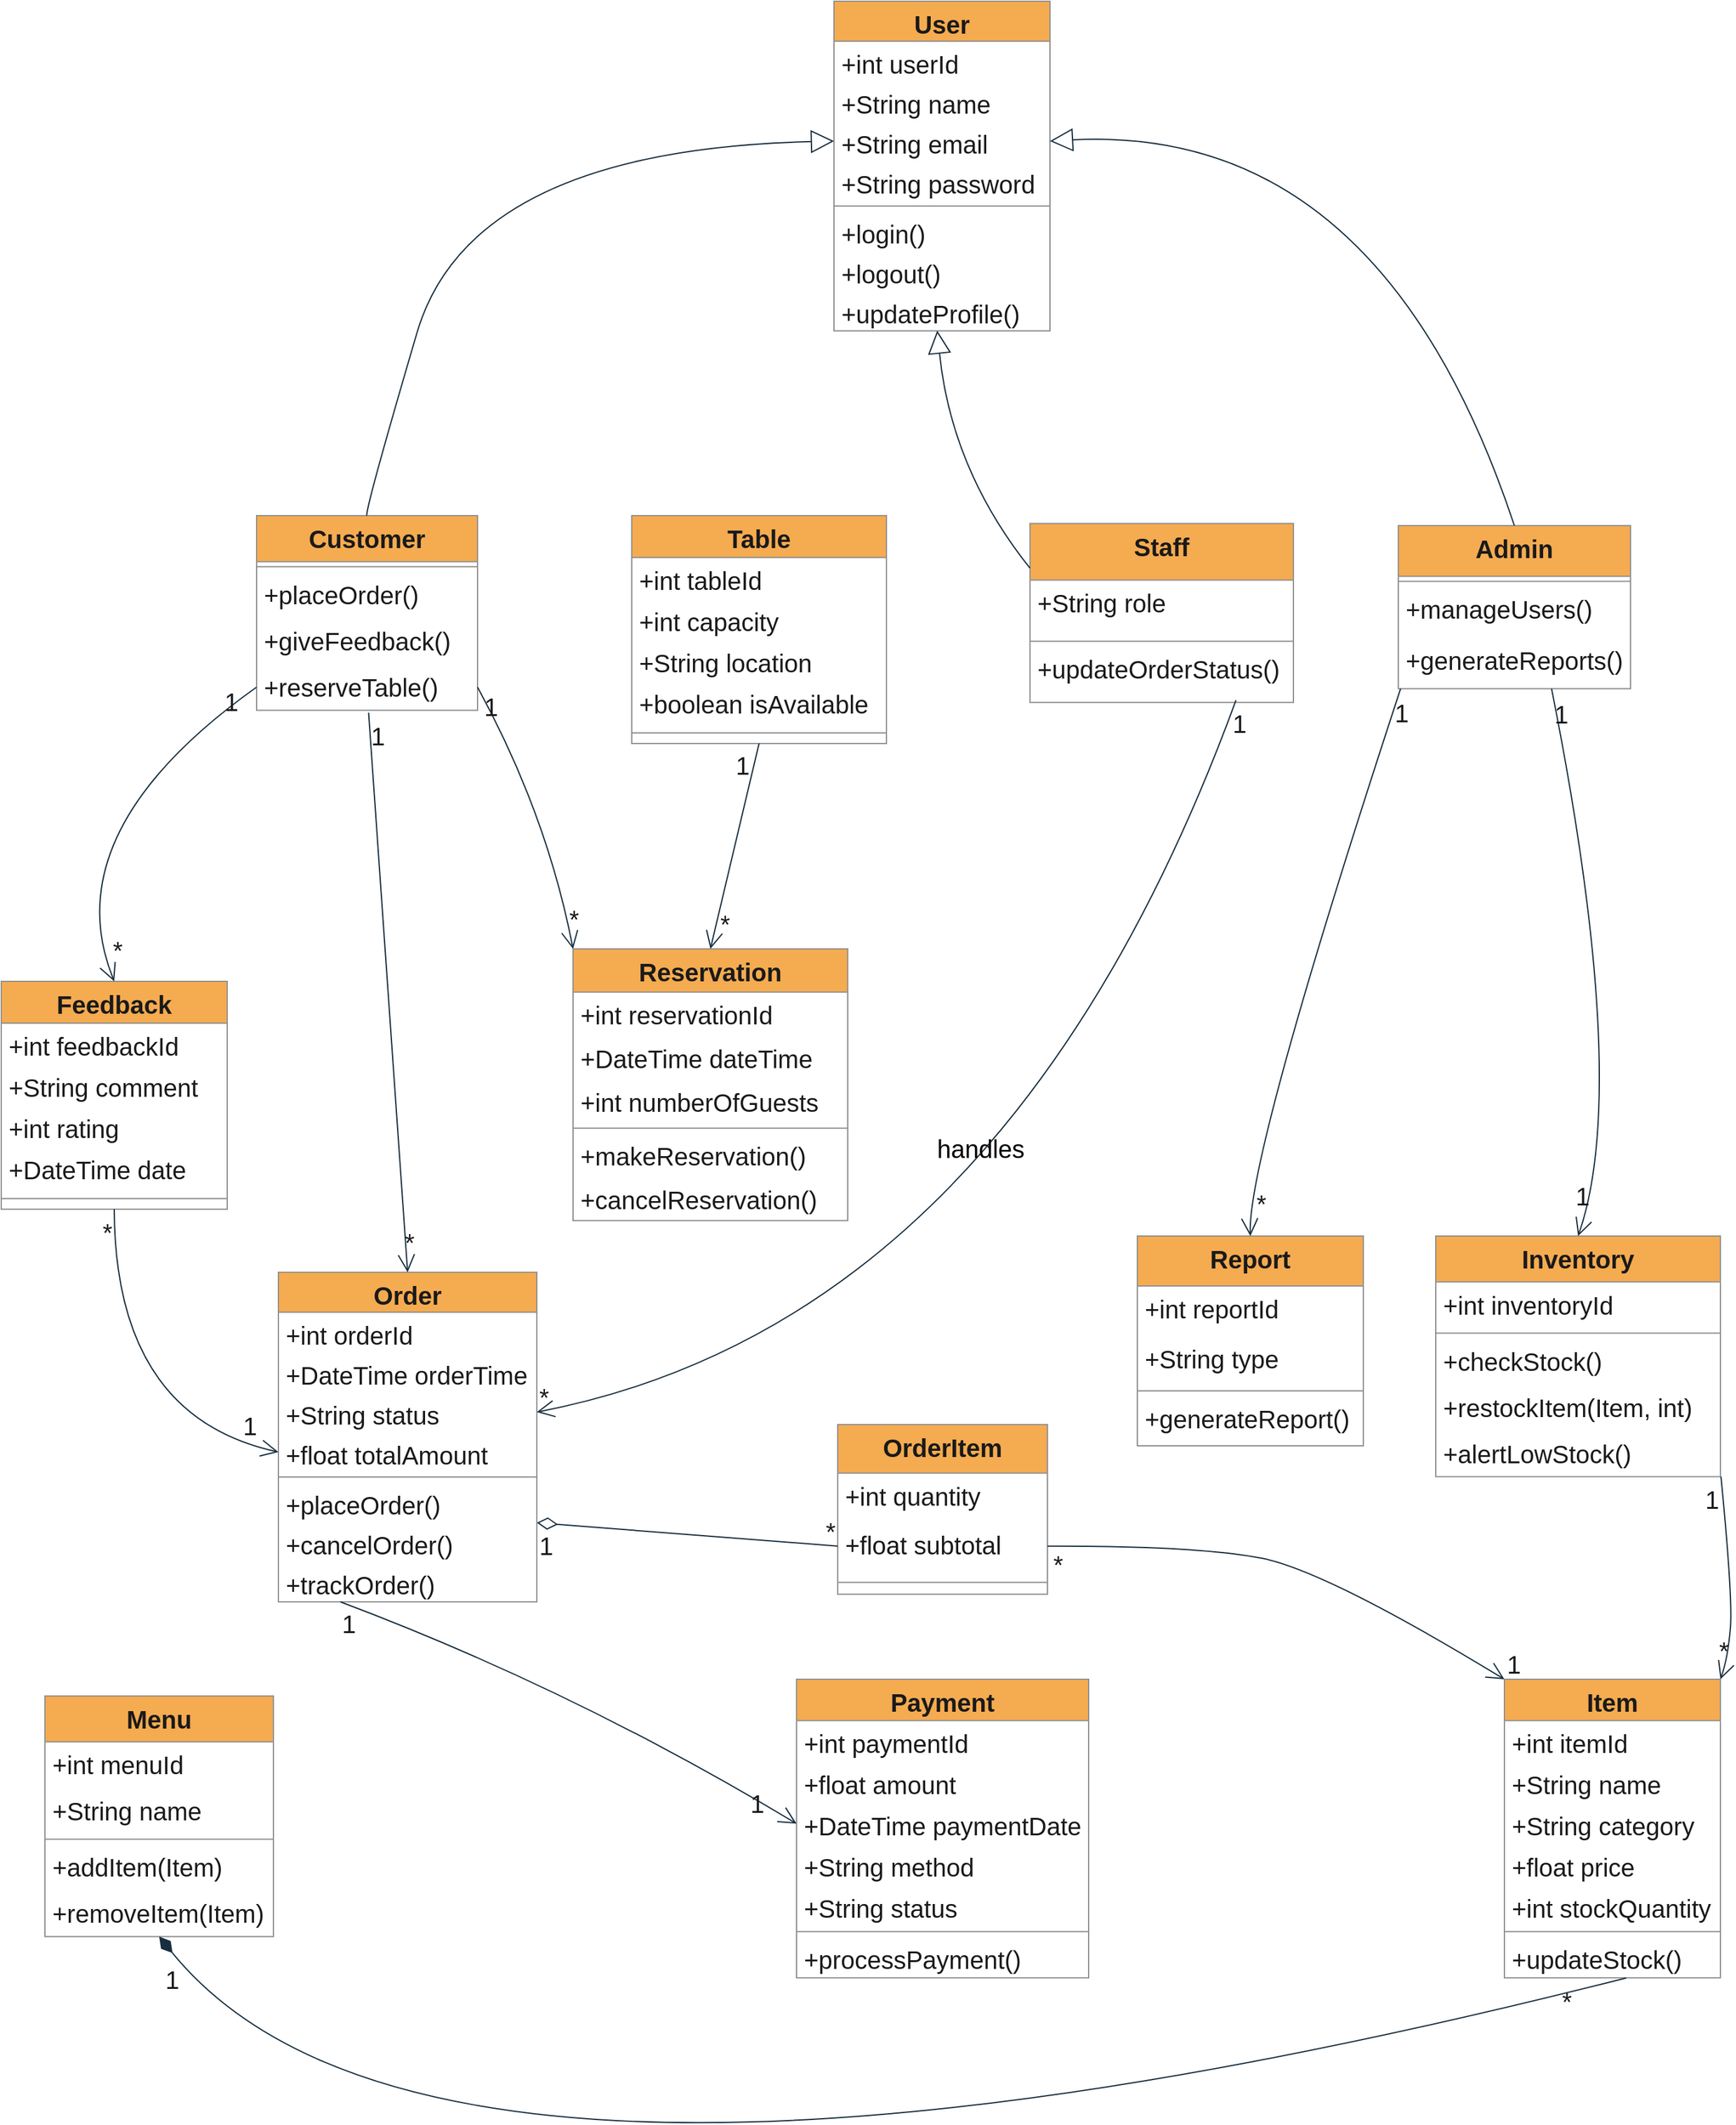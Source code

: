 <mxfile version="26.2.14">
  <diagram id="C5RBs43oDa-KdzZeNtuy" name="Page-1">
    <mxGraphModel dx="1554" dy="2050" grid="0" gridSize="10" guides="1" tooltips="1" connect="1" arrows="1" fold="1" page="1" pageScale="1" pageWidth="827" pageHeight="1169" math="0" shadow="0">
      <root>
        <mxCell id="WIyWlLk6GJQsqaUBKTNV-0" />
        <mxCell id="WIyWlLk6GJQsqaUBKTNV-1" parent="WIyWlLk6GJQsqaUBKTNV-0" />
        <mxCell id="D4eZ-Hi1aHxsngLYi5m4-0" value="User" style="swimlane;fontStyle=1;align=center;verticalAlign=top;childLayout=stackLayout;horizontal=1;startSize=32;horizontalStack=0;resizeParent=1;resizeParentMax=0;resizeLast=0;collapsible=0;marginBottom=0;labelBackgroundColor=none;fillColor=#F5AB50;strokeColor=#909090;fontColor=#1A1A1A;rounded=0;fontSize=20;" parent="WIyWlLk6GJQsqaUBKTNV-1" vertex="1">
          <mxGeometry x="737" y="-351" width="173" height="264" as="geometry" />
        </mxCell>
        <mxCell id="D4eZ-Hi1aHxsngLYi5m4-1" value="+int userId" style="text;strokeColor=none;fillColor=none;align=left;verticalAlign=top;spacingLeft=4;spacingRight=4;overflow=hidden;rotatable=0;points=[[0,0.5],[1,0.5]];portConstraint=eastwest;labelBackgroundColor=none;fontColor=#1A1A1A;rounded=0;fontSize=20;" parent="D4eZ-Hi1aHxsngLYi5m4-0" vertex="1">
          <mxGeometry y="32" width="173" height="32" as="geometry" />
        </mxCell>
        <mxCell id="D4eZ-Hi1aHxsngLYi5m4-2" value="+String name" style="text;strokeColor=none;fillColor=none;align=left;verticalAlign=top;spacingLeft=4;spacingRight=4;overflow=hidden;rotatable=0;points=[[0,0.5],[1,0.5]];portConstraint=eastwest;labelBackgroundColor=none;fontColor=#1A1A1A;rounded=0;fontSize=20;" parent="D4eZ-Hi1aHxsngLYi5m4-0" vertex="1">
          <mxGeometry y="64" width="173" height="32" as="geometry" />
        </mxCell>
        <mxCell id="D4eZ-Hi1aHxsngLYi5m4-3" value="+String email" style="text;strokeColor=none;fillColor=none;align=left;verticalAlign=top;spacingLeft=4;spacingRight=4;overflow=hidden;rotatable=0;points=[[0,0.5],[1,0.5]];portConstraint=eastwest;labelBackgroundColor=none;fontColor=#1A1A1A;rounded=0;fontSize=20;" parent="D4eZ-Hi1aHxsngLYi5m4-0" vertex="1">
          <mxGeometry y="96" width="173" height="32" as="geometry" />
        </mxCell>
        <mxCell id="D4eZ-Hi1aHxsngLYi5m4-4" value="+String password" style="text;strokeColor=none;fillColor=none;align=left;verticalAlign=top;spacingLeft=4;spacingRight=4;overflow=hidden;rotatable=0;points=[[0,0.5],[1,0.5]];portConstraint=eastwest;labelBackgroundColor=none;fontColor=#1A1A1A;rounded=0;fontSize=20;" parent="D4eZ-Hi1aHxsngLYi5m4-0" vertex="1">
          <mxGeometry y="128" width="173" height="32" as="geometry" />
        </mxCell>
        <mxCell id="D4eZ-Hi1aHxsngLYi5m4-5" style="line;strokeWidth=1;fillColor=none;align=left;verticalAlign=middle;spacingTop=-1;spacingLeft=3;spacingRight=3;rotatable=0;labelPosition=right;points=[];portConstraint=eastwest;labelBackgroundColor=none;strokeColor=#909090;fontColor=#1A1A1A;rounded=0;fontSize=20;" parent="D4eZ-Hi1aHxsngLYi5m4-0" vertex="1">
          <mxGeometry y="160" width="173" height="8" as="geometry" />
        </mxCell>
        <mxCell id="D4eZ-Hi1aHxsngLYi5m4-6" value="+login()" style="text;strokeColor=none;fillColor=none;align=left;verticalAlign=top;spacingLeft=4;spacingRight=4;overflow=hidden;rotatable=0;points=[[0,0.5],[1,0.5]];portConstraint=eastwest;labelBackgroundColor=none;fontColor=#1A1A1A;rounded=0;fontSize=20;" parent="D4eZ-Hi1aHxsngLYi5m4-0" vertex="1">
          <mxGeometry y="168" width="173" height="32" as="geometry" />
        </mxCell>
        <mxCell id="D4eZ-Hi1aHxsngLYi5m4-7" value="+logout()" style="text;strokeColor=none;fillColor=none;align=left;verticalAlign=top;spacingLeft=4;spacingRight=4;overflow=hidden;rotatable=0;points=[[0,0.5],[1,0.5]];portConstraint=eastwest;labelBackgroundColor=none;fontColor=#1A1A1A;rounded=0;fontSize=20;" parent="D4eZ-Hi1aHxsngLYi5m4-0" vertex="1">
          <mxGeometry y="200" width="173" height="32" as="geometry" />
        </mxCell>
        <mxCell id="D4eZ-Hi1aHxsngLYi5m4-8" value="+updateProfile()" style="text;strokeColor=none;fillColor=none;align=left;verticalAlign=top;spacingLeft=4;spacingRight=4;overflow=hidden;rotatable=0;points=[[0,0.5],[1,0.5]];portConstraint=eastwest;labelBackgroundColor=none;fontColor=#1A1A1A;rounded=0;fontSize=20;" parent="D4eZ-Hi1aHxsngLYi5m4-0" vertex="1">
          <mxGeometry y="232" width="173" height="32" as="geometry" />
        </mxCell>
        <mxCell id="D4eZ-Hi1aHxsngLYi5m4-9" value="Admin" style="swimlane;fontStyle=1;align=center;verticalAlign=top;childLayout=stackLayout;horizontal=1;startSize=40.571;horizontalStack=0;resizeParent=1;resizeParentMax=0;resizeLast=0;collapsible=0;marginBottom=0;labelBackgroundColor=none;fillColor=#F5AB50;strokeColor=#909090;fontColor=#1A1A1A;rounded=0;fontSize=20;" parent="WIyWlLk6GJQsqaUBKTNV-1" vertex="1">
          <mxGeometry x="1189" y="69.0" width="186" height="130.571" as="geometry" />
        </mxCell>
        <mxCell id="D4eZ-Hi1aHxsngLYi5m4-10" style="line;strokeWidth=1;fillColor=none;align=left;verticalAlign=middle;spacingTop=-1;spacingLeft=3;spacingRight=3;rotatable=0;labelPosition=right;points=[];portConstraint=eastwest;labelBackgroundColor=none;strokeColor=#909090;fontColor=#1A1A1A;rounded=0;fontSize=20;" parent="D4eZ-Hi1aHxsngLYi5m4-9" vertex="1">
          <mxGeometry y="40.571" width="186" height="8" as="geometry" />
        </mxCell>
        <mxCell id="D4eZ-Hi1aHxsngLYi5m4-11" value="+manageUsers()" style="text;strokeColor=none;fillColor=none;align=left;verticalAlign=top;spacingLeft=4;spacingRight=4;overflow=hidden;rotatable=0;points=[[0,0.5],[1,0.5]];portConstraint=eastwest;labelBackgroundColor=none;fontColor=#1A1A1A;rounded=0;fontSize=20;" parent="D4eZ-Hi1aHxsngLYi5m4-9" vertex="1">
          <mxGeometry y="48.571" width="186" height="41" as="geometry" />
        </mxCell>
        <mxCell id="D4eZ-Hi1aHxsngLYi5m4-12" value="+generateReports()" style="text;strokeColor=none;fillColor=none;align=left;verticalAlign=top;spacingLeft=4;spacingRight=4;overflow=hidden;rotatable=0;points=[[0,0.5],[1,0.5]];portConstraint=eastwest;labelBackgroundColor=none;fontColor=#1A1A1A;rounded=0;fontSize=20;" parent="D4eZ-Hi1aHxsngLYi5m4-9" vertex="1">
          <mxGeometry y="89.571" width="186" height="41" as="geometry" />
        </mxCell>
        <mxCell id="D4eZ-Hi1aHxsngLYi5m4-13" value="Staff" style="swimlane;fontStyle=1;align=center;verticalAlign=top;childLayout=stackLayout;horizontal=1;startSize=45.333;horizontalStack=0;resizeParent=1;resizeParentMax=0;resizeLast=0;collapsible=0;marginBottom=0;labelBackgroundColor=none;fillColor=#F5AB50;strokeColor=#909090;fontColor=#1A1A1A;rounded=0;fontSize=20;" parent="WIyWlLk6GJQsqaUBKTNV-1" vertex="1">
          <mxGeometry x="894" y="67.28" width="211" height="143.333" as="geometry" />
        </mxCell>
        <mxCell id="D4eZ-Hi1aHxsngLYi5m4-14" value="+String role" style="text;strokeColor=none;fillColor=none;align=left;verticalAlign=top;spacingLeft=4;spacingRight=4;overflow=hidden;rotatable=0;points=[[0,0.5],[1,0.5]];portConstraint=eastwest;labelBackgroundColor=none;fontColor=#1A1A1A;rounded=0;fontSize=20;" parent="D4eZ-Hi1aHxsngLYi5m4-13" vertex="1">
          <mxGeometry y="45.333" width="211" height="45" as="geometry" />
        </mxCell>
        <mxCell id="D4eZ-Hi1aHxsngLYi5m4-15" style="line;strokeWidth=1;fillColor=none;align=left;verticalAlign=middle;spacingTop=-1;spacingLeft=3;spacingRight=3;rotatable=0;labelPosition=right;points=[];portConstraint=eastwest;labelBackgroundColor=none;strokeColor=#909090;fontColor=#1A1A1A;rounded=0;fontSize=20;" parent="D4eZ-Hi1aHxsngLYi5m4-13" vertex="1">
          <mxGeometry y="90.333" width="211" height="8" as="geometry" />
        </mxCell>
        <mxCell id="D4eZ-Hi1aHxsngLYi5m4-16" value="+updateOrderStatus()" style="text;strokeColor=none;fillColor=none;align=left;verticalAlign=top;spacingLeft=4;spacingRight=4;overflow=hidden;rotatable=0;points=[[0,0.5],[1,0.5]];portConstraint=eastwest;labelBackgroundColor=none;fontColor=#1A1A1A;rounded=0;fontSize=20;" parent="D4eZ-Hi1aHxsngLYi5m4-13" vertex="1">
          <mxGeometry y="98.333" width="211" height="45" as="geometry" />
        </mxCell>
        <mxCell id="D4eZ-Hi1aHxsngLYi5m4-17" value="Customer" style="swimlane;fontStyle=1;align=center;verticalAlign=top;childLayout=stackLayout;horizontal=1;startSize=36.889;horizontalStack=0;resizeParent=1;resizeParentMax=0;resizeLast=0;collapsible=0;marginBottom=0;labelBackgroundColor=none;fillColor=#F5AB50;strokeColor=#909090;fontColor=#1A1A1A;rounded=0;fontSize=20;" parent="WIyWlLk6GJQsqaUBKTNV-1" vertex="1">
          <mxGeometry x="274.5" y="61" width="177" height="155.889" as="geometry" />
        </mxCell>
        <mxCell id="D4eZ-Hi1aHxsngLYi5m4-18" style="line;strokeWidth=1;fillColor=none;align=left;verticalAlign=middle;spacingTop=-1;spacingLeft=3;spacingRight=3;rotatable=0;labelPosition=right;points=[];portConstraint=eastwest;labelBackgroundColor=none;strokeColor=#909090;fontColor=#1A1A1A;rounded=0;fontSize=20;" parent="D4eZ-Hi1aHxsngLYi5m4-17" vertex="1">
          <mxGeometry y="36.889" width="177" height="8" as="geometry" />
        </mxCell>
        <mxCell id="D4eZ-Hi1aHxsngLYi5m4-19" value="+placeOrder()" style="text;strokeColor=none;fillColor=none;align=left;verticalAlign=top;spacingLeft=4;spacingRight=4;overflow=hidden;rotatable=0;points=[[0,0.5],[1,0.5]];portConstraint=eastwest;labelBackgroundColor=none;fontColor=#1A1A1A;rounded=0;fontSize=20;" parent="D4eZ-Hi1aHxsngLYi5m4-17" vertex="1">
          <mxGeometry y="44.889" width="177" height="37" as="geometry" />
        </mxCell>
        <mxCell id="D4eZ-Hi1aHxsngLYi5m4-20" value="+giveFeedback()" style="text;strokeColor=none;fillColor=none;align=left;verticalAlign=top;spacingLeft=4;spacingRight=4;overflow=hidden;rotatable=0;points=[[0,0.5],[1,0.5]];portConstraint=eastwest;labelBackgroundColor=none;fontColor=#1A1A1A;rounded=0;fontSize=20;" parent="D4eZ-Hi1aHxsngLYi5m4-17" vertex="1">
          <mxGeometry y="81.889" width="177" height="37" as="geometry" />
        </mxCell>
        <mxCell id="D4eZ-Hi1aHxsngLYi5m4-21" value="+reserveTable()" style="text;strokeColor=none;fillColor=none;align=left;verticalAlign=top;spacingLeft=4;spacingRight=4;overflow=hidden;rotatable=0;points=[[0,0.5],[1,0.5]];portConstraint=eastwest;labelBackgroundColor=none;fontColor=#1A1A1A;rounded=0;fontSize=20;" parent="D4eZ-Hi1aHxsngLYi5m4-17" vertex="1">
          <mxGeometry y="118.889" width="177" height="37" as="geometry" />
        </mxCell>
        <mxCell id="D4eZ-Hi1aHxsngLYi5m4-22" value="Menu" style="swimlane;fontStyle=1;align=center;verticalAlign=top;childLayout=stackLayout;horizontal=1;startSize=36.8;horizontalStack=0;resizeParent=1;resizeParentMax=0;resizeLast=0;collapsible=0;marginBottom=0;labelBackgroundColor=none;fillColor=#F5AB50;strokeColor=#909090;fontColor=#1A1A1A;rounded=0;fontSize=20;" parent="WIyWlLk6GJQsqaUBKTNV-1" vertex="1">
          <mxGeometry x="105" y="1006.34" width="183" height="192.8" as="geometry" />
        </mxCell>
        <mxCell id="D4eZ-Hi1aHxsngLYi5m4-23" value="+int menuId" style="text;strokeColor=none;fillColor=none;align=left;verticalAlign=top;spacingLeft=4;spacingRight=4;overflow=hidden;rotatable=0;points=[[0,0.5],[1,0.5]];portConstraint=eastwest;labelBackgroundColor=none;fontColor=#1A1A1A;rounded=0;fontSize=20;" parent="D4eZ-Hi1aHxsngLYi5m4-22" vertex="1">
          <mxGeometry y="36.8" width="183" height="37" as="geometry" />
        </mxCell>
        <mxCell id="D4eZ-Hi1aHxsngLYi5m4-24" value="+String name" style="text;strokeColor=none;fillColor=none;align=left;verticalAlign=top;spacingLeft=4;spacingRight=4;overflow=hidden;rotatable=0;points=[[0,0.5],[1,0.5]];portConstraint=eastwest;labelBackgroundColor=none;fontColor=#1A1A1A;rounded=0;fontSize=20;" parent="D4eZ-Hi1aHxsngLYi5m4-22" vertex="1">
          <mxGeometry y="73.8" width="183" height="37" as="geometry" />
        </mxCell>
        <mxCell id="D4eZ-Hi1aHxsngLYi5m4-25" style="line;strokeWidth=1;fillColor=none;align=left;verticalAlign=middle;spacingTop=-1;spacingLeft=3;spacingRight=3;rotatable=0;labelPosition=right;points=[];portConstraint=eastwest;labelBackgroundColor=none;strokeColor=#909090;fontColor=#1A1A1A;rounded=0;fontSize=20;" parent="D4eZ-Hi1aHxsngLYi5m4-22" vertex="1">
          <mxGeometry y="110.8" width="183" height="8" as="geometry" />
        </mxCell>
        <mxCell id="D4eZ-Hi1aHxsngLYi5m4-26" value="+addItem(Item)" style="text;strokeColor=none;fillColor=none;align=left;verticalAlign=top;spacingLeft=4;spacingRight=4;overflow=hidden;rotatable=0;points=[[0,0.5],[1,0.5]];portConstraint=eastwest;labelBackgroundColor=none;fontColor=#1A1A1A;rounded=0;fontSize=20;" parent="D4eZ-Hi1aHxsngLYi5m4-22" vertex="1">
          <mxGeometry y="118.8" width="183" height="37" as="geometry" />
        </mxCell>
        <mxCell id="D4eZ-Hi1aHxsngLYi5m4-27" value="+removeItem(Item)" style="text;strokeColor=none;fillColor=none;align=left;verticalAlign=top;spacingLeft=4;spacingRight=4;overflow=hidden;rotatable=0;points=[[0,0.5],[1,0.5]];portConstraint=eastwest;labelBackgroundColor=none;fontColor=#1A1A1A;rounded=0;fontSize=20;" parent="D4eZ-Hi1aHxsngLYi5m4-22" vertex="1">
          <mxGeometry y="155.8" width="183" height="37" as="geometry" />
        </mxCell>
        <mxCell id="D4eZ-Hi1aHxsngLYi5m4-28" value="Item" style="swimlane;fontStyle=1;align=center;verticalAlign=top;childLayout=stackLayout;horizontal=1;startSize=33.143;horizontalStack=0;resizeParent=1;resizeParentMax=0;resizeLast=0;collapsible=0;marginBottom=0;labelBackgroundColor=none;fillColor=#F5AB50;strokeColor=#909090;fontColor=#1A1A1A;rounded=0;fontSize=20;" parent="WIyWlLk6GJQsqaUBKTNV-1" vertex="1">
          <mxGeometry x="1274" y="993" width="173" height="239.143" as="geometry" />
        </mxCell>
        <mxCell id="D4eZ-Hi1aHxsngLYi5m4-29" value="+int itemId" style="text;strokeColor=none;fillColor=none;align=left;verticalAlign=top;spacingLeft=4;spacingRight=4;overflow=hidden;rotatable=0;points=[[0,0.5],[1,0.5]];portConstraint=eastwest;labelBackgroundColor=none;fontColor=#1A1A1A;rounded=0;fontSize=20;" parent="D4eZ-Hi1aHxsngLYi5m4-28" vertex="1">
          <mxGeometry y="33.143" width="173" height="33" as="geometry" />
        </mxCell>
        <mxCell id="D4eZ-Hi1aHxsngLYi5m4-30" value="+String name" style="text;strokeColor=none;fillColor=none;align=left;verticalAlign=top;spacingLeft=4;spacingRight=4;overflow=hidden;rotatable=0;points=[[0,0.5],[1,0.5]];portConstraint=eastwest;labelBackgroundColor=none;fontColor=#1A1A1A;rounded=0;fontSize=20;" parent="D4eZ-Hi1aHxsngLYi5m4-28" vertex="1">
          <mxGeometry y="66.143" width="173" height="33" as="geometry" />
        </mxCell>
        <mxCell id="D4eZ-Hi1aHxsngLYi5m4-31" value="+String category" style="text;strokeColor=none;fillColor=none;align=left;verticalAlign=top;spacingLeft=4;spacingRight=4;overflow=hidden;rotatable=0;points=[[0,0.5],[1,0.5]];portConstraint=eastwest;labelBackgroundColor=none;fontColor=#1A1A1A;rounded=0;fontSize=20;" parent="D4eZ-Hi1aHxsngLYi5m4-28" vertex="1">
          <mxGeometry y="99.143" width="173" height="33" as="geometry" />
        </mxCell>
        <mxCell id="D4eZ-Hi1aHxsngLYi5m4-32" value="+float price" style="text;strokeColor=none;fillColor=none;align=left;verticalAlign=top;spacingLeft=4;spacingRight=4;overflow=hidden;rotatable=0;points=[[0,0.5],[1,0.5]];portConstraint=eastwest;labelBackgroundColor=none;fontColor=#1A1A1A;rounded=0;fontSize=20;" parent="D4eZ-Hi1aHxsngLYi5m4-28" vertex="1">
          <mxGeometry y="132.143" width="173" height="33" as="geometry" />
        </mxCell>
        <mxCell id="D4eZ-Hi1aHxsngLYi5m4-33" value="+int stockQuantity" style="text;strokeColor=none;fillColor=none;align=left;verticalAlign=top;spacingLeft=4;spacingRight=4;overflow=hidden;rotatable=0;points=[[0,0.5],[1,0.5]];portConstraint=eastwest;labelBackgroundColor=none;fontColor=#1A1A1A;rounded=0;fontSize=20;" parent="D4eZ-Hi1aHxsngLYi5m4-28" vertex="1">
          <mxGeometry y="165.143" width="173" height="33" as="geometry" />
        </mxCell>
        <mxCell id="D4eZ-Hi1aHxsngLYi5m4-34" style="line;strokeWidth=1;fillColor=none;align=left;verticalAlign=middle;spacingTop=-1;spacingLeft=3;spacingRight=3;rotatable=0;labelPosition=right;points=[];portConstraint=eastwest;labelBackgroundColor=none;strokeColor=#909090;fontColor=#1A1A1A;rounded=0;fontSize=20;" parent="D4eZ-Hi1aHxsngLYi5m4-28" vertex="1">
          <mxGeometry y="198.143" width="173" height="8" as="geometry" />
        </mxCell>
        <mxCell id="D4eZ-Hi1aHxsngLYi5m4-35" value="+updateStock()" style="text;strokeColor=none;fillColor=none;align=left;verticalAlign=top;spacingLeft=4;spacingRight=4;overflow=hidden;rotatable=0;points=[[0,0.5],[1,0.5]];portConstraint=eastwest;labelBackgroundColor=none;fontColor=#1A1A1A;rounded=0;fontSize=20;" parent="D4eZ-Hi1aHxsngLYi5m4-28" vertex="1">
          <mxGeometry y="206.143" width="173" height="33" as="geometry" />
        </mxCell>
        <mxCell id="D4eZ-Hi1aHxsngLYi5m4-36" value="Order" style="swimlane;fontStyle=1;align=center;verticalAlign=top;childLayout=stackLayout;horizontal=1;startSize=32;horizontalStack=0;resizeParent=1;resizeParentMax=0;resizeLast=0;collapsible=0;marginBottom=0;labelBackgroundColor=none;fillColor=#F5AB50;strokeColor=#909090;fontColor=#1A1A1A;rounded=0;fontSize=20;" parent="WIyWlLk6GJQsqaUBKTNV-1" vertex="1">
          <mxGeometry x="292" y="667" width="207" height="264" as="geometry" />
        </mxCell>
        <mxCell id="D4eZ-Hi1aHxsngLYi5m4-37" value="+int orderId" style="text;strokeColor=none;fillColor=none;align=left;verticalAlign=top;spacingLeft=4;spacingRight=4;overflow=hidden;rotatable=0;points=[[0,0.5],[1,0.5]];portConstraint=eastwest;labelBackgroundColor=none;fontColor=#1A1A1A;rounded=0;fontSize=20;" parent="D4eZ-Hi1aHxsngLYi5m4-36" vertex="1">
          <mxGeometry y="32" width="207" height="32" as="geometry" />
        </mxCell>
        <mxCell id="D4eZ-Hi1aHxsngLYi5m4-38" value="+DateTime orderTime" style="text;strokeColor=none;fillColor=none;align=left;verticalAlign=top;spacingLeft=4;spacingRight=4;overflow=hidden;rotatable=0;points=[[0,0.5],[1,0.5]];portConstraint=eastwest;labelBackgroundColor=none;fontColor=#1A1A1A;rounded=0;fontSize=20;" parent="D4eZ-Hi1aHxsngLYi5m4-36" vertex="1">
          <mxGeometry y="64" width="207" height="32" as="geometry" />
        </mxCell>
        <mxCell id="D4eZ-Hi1aHxsngLYi5m4-39" value="+String status" style="text;strokeColor=none;fillColor=none;align=left;verticalAlign=top;spacingLeft=4;spacingRight=4;overflow=hidden;rotatable=0;points=[[0,0.5],[1,0.5]];portConstraint=eastwest;labelBackgroundColor=none;fontColor=#1A1A1A;rounded=0;fontSize=20;" parent="D4eZ-Hi1aHxsngLYi5m4-36" vertex="1">
          <mxGeometry y="96" width="207" height="32" as="geometry" />
        </mxCell>
        <mxCell id="D4eZ-Hi1aHxsngLYi5m4-40" value="+float totalAmount" style="text;strokeColor=none;fillColor=none;align=left;verticalAlign=top;spacingLeft=4;spacingRight=4;overflow=hidden;rotatable=0;points=[[0,0.5],[1,0.5]];portConstraint=eastwest;labelBackgroundColor=none;fontColor=#1A1A1A;rounded=0;fontSize=20;" parent="D4eZ-Hi1aHxsngLYi5m4-36" vertex="1">
          <mxGeometry y="128" width="207" height="32" as="geometry" />
        </mxCell>
        <mxCell id="D4eZ-Hi1aHxsngLYi5m4-41" style="line;strokeWidth=1;fillColor=none;align=left;verticalAlign=middle;spacingTop=-1;spacingLeft=3;spacingRight=3;rotatable=0;labelPosition=right;points=[];portConstraint=eastwest;labelBackgroundColor=none;strokeColor=#909090;fontColor=#1A1A1A;rounded=0;fontSize=20;" parent="D4eZ-Hi1aHxsngLYi5m4-36" vertex="1">
          <mxGeometry y="160" width="207" height="8" as="geometry" />
        </mxCell>
        <mxCell id="D4eZ-Hi1aHxsngLYi5m4-42" value="+placeOrder()" style="text;strokeColor=none;fillColor=none;align=left;verticalAlign=top;spacingLeft=4;spacingRight=4;overflow=hidden;rotatable=0;points=[[0,0.5],[1,0.5]];portConstraint=eastwest;labelBackgroundColor=none;fontColor=#1A1A1A;rounded=0;fontSize=20;" parent="D4eZ-Hi1aHxsngLYi5m4-36" vertex="1">
          <mxGeometry y="168" width="207" height="32" as="geometry" />
        </mxCell>
        <mxCell id="D4eZ-Hi1aHxsngLYi5m4-43" value="+cancelOrder()" style="text;strokeColor=none;fillColor=none;align=left;verticalAlign=top;spacingLeft=4;spacingRight=4;overflow=hidden;rotatable=0;points=[[0,0.5],[1,0.5]];portConstraint=eastwest;labelBackgroundColor=none;fontColor=#1A1A1A;rounded=0;fontSize=20;" parent="D4eZ-Hi1aHxsngLYi5m4-36" vertex="1">
          <mxGeometry y="200" width="207" height="32" as="geometry" />
        </mxCell>
        <mxCell id="D4eZ-Hi1aHxsngLYi5m4-44" value="+trackOrder()" style="text;strokeColor=none;fillColor=none;align=left;verticalAlign=top;spacingLeft=4;spacingRight=4;overflow=hidden;rotatable=0;points=[[0,0.5],[1,0.5]];portConstraint=eastwest;labelBackgroundColor=none;fontColor=#1A1A1A;rounded=0;fontSize=20;" parent="D4eZ-Hi1aHxsngLYi5m4-36" vertex="1">
          <mxGeometry y="232" width="207" height="32" as="geometry" />
        </mxCell>
        <mxCell id="D4eZ-Hi1aHxsngLYi5m4-45" value="OrderItem" style="swimlane;fontStyle=1;align=center;verticalAlign=top;childLayout=stackLayout;horizontal=1;startSize=38.857;horizontalStack=0;resizeParent=1;resizeParentMax=0;resizeLast=0;collapsible=0;marginBottom=0;labelBackgroundColor=none;fillColor=#F5AB50;strokeColor=#909090;fontColor=#1A1A1A;rounded=0;fontSize=20;" parent="WIyWlLk6GJQsqaUBKTNV-1" vertex="1">
          <mxGeometry x="740" y="789" width="168" height="135.857" as="geometry" />
        </mxCell>
        <mxCell id="D4eZ-Hi1aHxsngLYi5m4-46" value="+int quantity" style="text;strokeColor=none;fillColor=none;align=left;verticalAlign=top;spacingLeft=4;spacingRight=4;overflow=hidden;rotatable=0;points=[[0,0.5],[1,0.5]];portConstraint=eastwest;labelBackgroundColor=none;fontColor=#1A1A1A;rounded=0;fontSize=20;" parent="D4eZ-Hi1aHxsngLYi5m4-45" vertex="1">
          <mxGeometry y="38.857" width="168" height="39" as="geometry" />
        </mxCell>
        <mxCell id="D4eZ-Hi1aHxsngLYi5m4-47" value="+float subtotal" style="text;strokeColor=none;fillColor=none;align=left;verticalAlign=top;spacingLeft=4;spacingRight=4;overflow=hidden;rotatable=0;points=[[0,0.5],[1,0.5]];portConstraint=eastwest;labelBackgroundColor=none;fontColor=#1A1A1A;rounded=0;fontSize=20;" parent="D4eZ-Hi1aHxsngLYi5m4-45" vertex="1">
          <mxGeometry y="77.857" width="168" height="39" as="geometry" />
        </mxCell>
        <mxCell id="D4eZ-Hi1aHxsngLYi5m4-48" style="line;strokeWidth=1;fillColor=none;align=left;verticalAlign=middle;spacingTop=-1;spacingLeft=3;spacingRight=3;rotatable=0;labelPosition=right;points=[];portConstraint=eastwest;labelBackgroundColor=none;strokeColor=#909090;fontColor=#1A1A1A;rounded=0;fontSize=20;" parent="D4eZ-Hi1aHxsngLYi5m4-45" vertex="1">
          <mxGeometry y="116.857" width="168" height="19" as="geometry" />
        </mxCell>
        <mxCell id="D4eZ-Hi1aHxsngLYi5m4-49" value="Table" style="swimlane;fontStyle=1;align=center;verticalAlign=top;childLayout=stackLayout;horizontal=1;startSize=33.455;horizontalStack=0;resizeParent=1;resizeParentMax=0;resizeLast=0;collapsible=0;marginBottom=0;labelBackgroundColor=none;fillColor=#F5AB50;strokeColor=#909090;fontColor=#1A1A1A;rounded=0;fontSize=20;" parent="WIyWlLk6GJQsqaUBKTNV-1" vertex="1">
          <mxGeometry x="575" y="61" width="204" height="182.455" as="geometry" />
        </mxCell>
        <mxCell id="D4eZ-Hi1aHxsngLYi5m4-50" value="+int tableId" style="text;strokeColor=none;fillColor=none;align=left;verticalAlign=top;spacingLeft=4;spacingRight=4;overflow=hidden;rotatable=0;points=[[0,0.5],[1,0.5]];portConstraint=eastwest;labelBackgroundColor=none;fontColor=#1A1A1A;rounded=0;fontSize=20;" parent="D4eZ-Hi1aHxsngLYi5m4-49" vertex="1">
          <mxGeometry y="33.455" width="204" height="33" as="geometry" />
        </mxCell>
        <mxCell id="D4eZ-Hi1aHxsngLYi5m4-51" value="+int capacity" style="text;strokeColor=none;fillColor=none;align=left;verticalAlign=top;spacingLeft=4;spacingRight=4;overflow=hidden;rotatable=0;points=[[0,0.5],[1,0.5]];portConstraint=eastwest;labelBackgroundColor=none;fontColor=#1A1A1A;rounded=0;fontSize=20;" parent="D4eZ-Hi1aHxsngLYi5m4-49" vertex="1">
          <mxGeometry y="66.455" width="204" height="33" as="geometry" />
        </mxCell>
        <mxCell id="D4eZ-Hi1aHxsngLYi5m4-52" value="+String location" style="text;strokeColor=none;fillColor=none;align=left;verticalAlign=top;spacingLeft=4;spacingRight=4;overflow=hidden;rotatable=0;points=[[0,0.5],[1,0.5]];portConstraint=eastwest;labelBackgroundColor=none;fontColor=#1A1A1A;rounded=0;fontSize=20;" parent="D4eZ-Hi1aHxsngLYi5m4-49" vertex="1">
          <mxGeometry y="99.455" width="204" height="33" as="geometry" />
        </mxCell>
        <mxCell id="D4eZ-Hi1aHxsngLYi5m4-53" value="+boolean isAvailable" style="text;strokeColor=none;fillColor=none;align=left;verticalAlign=top;spacingLeft=4;spacingRight=4;overflow=hidden;rotatable=0;points=[[0,0.5],[1,0.5]];portConstraint=eastwest;labelBackgroundColor=none;fontColor=#1A1A1A;rounded=0;fontSize=20;" parent="D4eZ-Hi1aHxsngLYi5m4-49" vertex="1">
          <mxGeometry y="132.455" width="204" height="33" as="geometry" />
        </mxCell>
        <mxCell id="D4eZ-Hi1aHxsngLYi5m4-54" style="line;strokeWidth=1;fillColor=none;align=left;verticalAlign=middle;spacingTop=-1;spacingLeft=3;spacingRight=3;rotatable=0;labelPosition=right;points=[];portConstraint=eastwest;labelBackgroundColor=none;strokeColor=#909090;fontColor=#1A1A1A;rounded=0;fontSize=20;" parent="D4eZ-Hi1aHxsngLYi5m4-49" vertex="1">
          <mxGeometry y="165.455" width="204" height="17" as="geometry" />
        </mxCell>
        <mxCell id="D4eZ-Hi1aHxsngLYi5m4-55" value="Reservation" style="swimlane;fontStyle=1;align=center;verticalAlign=top;childLayout=stackLayout;horizontal=1;startSize=34.667;horizontalStack=0;resizeParent=1;resizeParentMax=0;resizeLast=0;collapsible=0;marginBottom=0;labelBackgroundColor=none;fillColor=#F5AB50;strokeColor=#909090;fontColor=#1A1A1A;rounded=0;fontSize=20;" parent="WIyWlLk6GJQsqaUBKTNV-1" vertex="1">
          <mxGeometry x="528" y="408" width="220" height="217.667" as="geometry" />
        </mxCell>
        <mxCell id="D4eZ-Hi1aHxsngLYi5m4-56" value="+int reservationId" style="text;strokeColor=none;fillColor=none;align=left;verticalAlign=top;spacingLeft=4;spacingRight=4;overflow=hidden;rotatable=0;points=[[0,0.5],[1,0.5]];portConstraint=eastwest;labelBackgroundColor=none;fontColor=#1A1A1A;rounded=0;fontSize=20;" parent="D4eZ-Hi1aHxsngLYi5m4-55" vertex="1">
          <mxGeometry y="34.667" width="220" height="35" as="geometry" />
        </mxCell>
        <mxCell id="D4eZ-Hi1aHxsngLYi5m4-57" value="+DateTime dateTime" style="text;strokeColor=none;fillColor=none;align=left;verticalAlign=top;spacingLeft=4;spacingRight=4;overflow=hidden;rotatable=0;points=[[0,0.5],[1,0.5]];portConstraint=eastwest;labelBackgroundColor=none;fontColor=#1A1A1A;rounded=0;fontSize=20;" parent="D4eZ-Hi1aHxsngLYi5m4-55" vertex="1">
          <mxGeometry y="69.667" width="220" height="35" as="geometry" />
        </mxCell>
        <mxCell id="D4eZ-Hi1aHxsngLYi5m4-58" value="+int numberOfGuests" style="text;strokeColor=none;fillColor=none;align=left;verticalAlign=top;spacingLeft=4;spacingRight=4;overflow=hidden;rotatable=0;points=[[0,0.5],[1,0.5]];portConstraint=eastwest;labelBackgroundColor=none;fontColor=#1A1A1A;rounded=0;fontSize=20;" parent="D4eZ-Hi1aHxsngLYi5m4-55" vertex="1">
          <mxGeometry y="104.667" width="220" height="35" as="geometry" />
        </mxCell>
        <mxCell id="D4eZ-Hi1aHxsngLYi5m4-59" style="line;strokeWidth=1;fillColor=none;align=left;verticalAlign=middle;spacingTop=-1;spacingLeft=3;spacingRight=3;rotatable=0;labelPosition=right;points=[];portConstraint=eastwest;labelBackgroundColor=none;strokeColor=#909090;fontColor=#1A1A1A;rounded=0;fontSize=20;" parent="D4eZ-Hi1aHxsngLYi5m4-55" vertex="1">
          <mxGeometry y="139.667" width="220" height="8" as="geometry" />
        </mxCell>
        <mxCell id="D4eZ-Hi1aHxsngLYi5m4-60" value="+makeReservation()" style="text;strokeColor=none;fillColor=none;align=left;verticalAlign=top;spacingLeft=4;spacingRight=4;overflow=hidden;rotatable=0;points=[[0,0.5],[1,0.5]];portConstraint=eastwest;labelBackgroundColor=none;fontColor=#1A1A1A;rounded=0;fontSize=20;" parent="D4eZ-Hi1aHxsngLYi5m4-55" vertex="1">
          <mxGeometry y="147.667" width="220" height="35" as="geometry" />
        </mxCell>
        <mxCell id="D4eZ-Hi1aHxsngLYi5m4-61" value="+cancelReservation()" style="text;strokeColor=none;fillColor=none;align=left;verticalAlign=top;spacingLeft=4;spacingRight=4;overflow=hidden;rotatable=0;points=[[0,0.5],[1,0.5]];portConstraint=eastwest;labelBackgroundColor=none;fontColor=#1A1A1A;rounded=0;fontSize=20;" parent="D4eZ-Hi1aHxsngLYi5m4-55" vertex="1">
          <mxGeometry y="182.667" width="220" height="35" as="geometry" />
        </mxCell>
        <mxCell id="D4eZ-Hi1aHxsngLYi5m4-62" value="Payment" style="swimlane;fontStyle=1;align=center;verticalAlign=top;childLayout=stackLayout;horizontal=1;startSize=33.143;horizontalStack=0;resizeParent=1;resizeParentMax=0;resizeLast=0;collapsible=0;marginBottom=0;labelBackgroundColor=none;fillColor=#F5AB50;strokeColor=#909090;fontColor=#1A1A1A;rounded=0;fontSize=20;" parent="WIyWlLk6GJQsqaUBKTNV-1" vertex="1">
          <mxGeometry x="707" y="993" width="234" height="239.143" as="geometry" />
        </mxCell>
        <mxCell id="D4eZ-Hi1aHxsngLYi5m4-63" value="+int paymentId" style="text;strokeColor=none;fillColor=none;align=left;verticalAlign=top;spacingLeft=4;spacingRight=4;overflow=hidden;rotatable=0;points=[[0,0.5],[1,0.5]];portConstraint=eastwest;labelBackgroundColor=none;fontColor=#1A1A1A;rounded=0;fontSize=20;" parent="D4eZ-Hi1aHxsngLYi5m4-62" vertex="1">
          <mxGeometry y="33.143" width="234" height="33" as="geometry" />
        </mxCell>
        <mxCell id="D4eZ-Hi1aHxsngLYi5m4-64" value="+float amount" style="text;strokeColor=none;fillColor=none;align=left;verticalAlign=top;spacingLeft=4;spacingRight=4;overflow=hidden;rotatable=0;points=[[0,0.5],[1,0.5]];portConstraint=eastwest;labelBackgroundColor=none;fontColor=#1A1A1A;rounded=0;fontSize=20;" parent="D4eZ-Hi1aHxsngLYi5m4-62" vertex="1">
          <mxGeometry y="66.143" width="234" height="33" as="geometry" />
        </mxCell>
        <mxCell id="D4eZ-Hi1aHxsngLYi5m4-65" value="+DateTime paymentDate" style="text;strokeColor=none;fillColor=none;align=left;verticalAlign=top;spacingLeft=4;spacingRight=4;overflow=hidden;rotatable=0;points=[[0,0.5],[1,0.5]];portConstraint=eastwest;labelBackgroundColor=none;fontColor=#1A1A1A;rounded=0;fontSize=20;" parent="D4eZ-Hi1aHxsngLYi5m4-62" vertex="1">
          <mxGeometry y="99.143" width="234" height="33" as="geometry" />
        </mxCell>
        <mxCell id="D4eZ-Hi1aHxsngLYi5m4-66" value="+String method" style="text;strokeColor=none;fillColor=none;align=left;verticalAlign=top;spacingLeft=4;spacingRight=4;overflow=hidden;rotatable=0;points=[[0,0.5],[1,0.5]];portConstraint=eastwest;labelBackgroundColor=none;fontColor=#1A1A1A;rounded=0;fontSize=20;" parent="D4eZ-Hi1aHxsngLYi5m4-62" vertex="1">
          <mxGeometry y="132.143" width="234" height="33" as="geometry" />
        </mxCell>
        <mxCell id="D4eZ-Hi1aHxsngLYi5m4-67" value="+String status" style="text;strokeColor=none;fillColor=none;align=left;verticalAlign=top;spacingLeft=4;spacingRight=4;overflow=hidden;rotatable=0;points=[[0,0.5],[1,0.5]];portConstraint=eastwest;labelBackgroundColor=none;fontColor=#1A1A1A;rounded=0;fontSize=20;" parent="D4eZ-Hi1aHxsngLYi5m4-62" vertex="1">
          <mxGeometry y="165.143" width="234" height="33" as="geometry" />
        </mxCell>
        <mxCell id="D4eZ-Hi1aHxsngLYi5m4-68" style="line;strokeWidth=1;fillColor=none;align=left;verticalAlign=middle;spacingTop=-1;spacingLeft=3;spacingRight=3;rotatable=0;labelPosition=right;points=[];portConstraint=eastwest;labelBackgroundColor=none;strokeColor=#909090;fontColor=#1A1A1A;rounded=0;fontSize=20;" parent="D4eZ-Hi1aHxsngLYi5m4-62" vertex="1">
          <mxGeometry y="198.143" width="234" height="8" as="geometry" />
        </mxCell>
        <mxCell id="D4eZ-Hi1aHxsngLYi5m4-69" value="+processPayment()" style="text;strokeColor=none;fillColor=none;align=left;verticalAlign=top;spacingLeft=4;spacingRight=4;overflow=hidden;rotatable=0;points=[[0,0.5],[1,0.5]];portConstraint=eastwest;labelBackgroundColor=none;fontColor=#1A1A1A;rounded=0;fontSize=20;" parent="D4eZ-Hi1aHxsngLYi5m4-62" vertex="1">
          <mxGeometry y="206.143" width="234" height="33" as="geometry" />
        </mxCell>
        <mxCell id="D4eZ-Hi1aHxsngLYi5m4-70" value="Feedback" style="swimlane;fontStyle=1;align=center;verticalAlign=top;childLayout=stackLayout;horizontal=1;startSize=33.455;horizontalStack=0;resizeParent=1;resizeParentMax=0;resizeLast=0;collapsible=0;marginBottom=0;labelBackgroundColor=none;fillColor=#F5AB50;strokeColor=#909090;fontColor=#1A1A1A;rounded=0;fontSize=20;" parent="WIyWlLk6GJQsqaUBKTNV-1" vertex="1">
          <mxGeometry x="70" y="434.0" width="181" height="182.455" as="geometry" />
        </mxCell>
        <mxCell id="D4eZ-Hi1aHxsngLYi5m4-71" value="+int feedbackId" style="text;strokeColor=none;fillColor=none;align=left;verticalAlign=top;spacingLeft=4;spacingRight=4;overflow=hidden;rotatable=0;points=[[0,0.5],[1,0.5]];portConstraint=eastwest;labelBackgroundColor=none;fontColor=#1A1A1A;rounded=0;fontSize=20;" parent="D4eZ-Hi1aHxsngLYi5m4-70" vertex="1">
          <mxGeometry y="33.455" width="181" height="33" as="geometry" />
        </mxCell>
        <mxCell id="D4eZ-Hi1aHxsngLYi5m4-72" value="+String comment" style="text;strokeColor=none;fillColor=none;align=left;verticalAlign=top;spacingLeft=4;spacingRight=4;overflow=hidden;rotatable=0;points=[[0,0.5],[1,0.5]];portConstraint=eastwest;labelBackgroundColor=none;fontColor=#1A1A1A;rounded=0;fontSize=20;" parent="D4eZ-Hi1aHxsngLYi5m4-70" vertex="1">
          <mxGeometry y="66.455" width="181" height="33" as="geometry" />
        </mxCell>
        <mxCell id="D4eZ-Hi1aHxsngLYi5m4-73" value="+int rating" style="text;strokeColor=none;fillColor=none;align=left;verticalAlign=top;spacingLeft=4;spacingRight=4;overflow=hidden;rotatable=0;points=[[0,0.5],[1,0.5]];portConstraint=eastwest;labelBackgroundColor=none;fontColor=#1A1A1A;rounded=0;fontSize=20;" parent="D4eZ-Hi1aHxsngLYi5m4-70" vertex="1">
          <mxGeometry y="99.455" width="181" height="33" as="geometry" />
        </mxCell>
        <mxCell id="D4eZ-Hi1aHxsngLYi5m4-74" value="+DateTime date" style="text;strokeColor=none;fillColor=none;align=left;verticalAlign=top;spacingLeft=4;spacingRight=4;overflow=hidden;rotatable=0;points=[[0,0.5],[1,0.5]];portConstraint=eastwest;labelBackgroundColor=none;fontColor=#1A1A1A;rounded=0;fontSize=20;" parent="D4eZ-Hi1aHxsngLYi5m4-70" vertex="1">
          <mxGeometry y="132.455" width="181" height="33" as="geometry" />
        </mxCell>
        <mxCell id="D4eZ-Hi1aHxsngLYi5m4-75" style="line;strokeWidth=1;fillColor=none;align=left;verticalAlign=middle;spacingTop=-1;spacingLeft=3;spacingRight=3;rotatable=0;labelPosition=right;points=[];portConstraint=eastwest;labelBackgroundColor=none;strokeColor=#909090;fontColor=#1A1A1A;rounded=0;fontSize=20;" parent="D4eZ-Hi1aHxsngLYi5m4-70" vertex="1">
          <mxGeometry y="165.455" width="181" height="17" as="geometry" />
        </mxCell>
        <mxCell id="D4eZ-Hi1aHxsngLYi5m4-76" value="Inventory" style="swimlane;fontStyle=1;align=center;verticalAlign=top;childLayout=stackLayout;horizontal=1;startSize=36.8;horizontalStack=0;resizeParent=1;resizeParentMax=0;resizeLast=0;collapsible=0;marginBottom=0;labelBackgroundColor=none;fillColor=#F5AB50;strokeColor=#909090;fontColor=#1A1A1A;rounded=0;fontSize=20;" parent="WIyWlLk6GJQsqaUBKTNV-1" vertex="1">
          <mxGeometry x="1219" y="638" width="228" height="192.8" as="geometry" />
        </mxCell>
        <mxCell id="D4eZ-Hi1aHxsngLYi5m4-77" value="+int inventoryId" style="text;strokeColor=none;fillColor=none;align=left;verticalAlign=top;spacingLeft=4;spacingRight=4;overflow=hidden;rotatable=0;points=[[0,0.5],[1,0.5]];portConstraint=eastwest;labelBackgroundColor=none;fontColor=#1A1A1A;rounded=0;fontSize=20;" parent="D4eZ-Hi1aHxsngLYi5m4-76" vertex="1">
          <mxGeometry y="36.8" width="228" height="37" as="geometry" />
        </mxCell>
        <mxCell id="D4eZ-Hi1aHxsngLYi5m4-78" style="line;strokeWidth=1;fillColor=none;align=left;verticalAlign=middle;spacingTop=-1;spacingLeft=3;spacingRight=3;rotatable=0;labelPosition=right;points=[];portConstraint=eastwest;labelBackgroundColor=none;strokeColor=#909090;fontColor=#1A1A1A;rounded=0;fontSize=20;" parent="D4eZ-Hi1aHxsngLYi5m4-76" vertex="1">
          <mxGeometry y="73.8" width="228" height="8" as="geometry" />
        </mxCell>
        <mxCell id="D4eZ-Hi1aHxsngLYi5m4-79" value="+checkStock()" style="text;strokeColor=none;fillColor=none;align=left;verticalAlign=top;spacingLeft=4;spacingRight=4;overflow=hidden;rotatable=0;points=[[0,0.5],[1,0.5]];portConstraint=eastwest;labelBackgroundColor=none;fontColor=#1A1A1A;rounded=0;fontSize=20;" parent="D4eZ-Hi1aHxsngLYi5m4-76" vertex="1">
          <mxGeometry y="81.8" width="228" height="37" as="geometry" />
        </mxCell>
        <mxCell id="D4eZ-Hi1aHxsngLYi5m4-80" value="+restockItem(Item, int)" style="text;strokeColor=none;fillColor=none;align=left;verticalAlign=top;spacingLeft=4;spacingRight=4;overflow=hidden;rotatable=0;points=[[0,0.5],[1,0.5]];portConstraint=eastwest;labelBackgroundColor=none;fontColor=#1A1A1A;rounded=0;fontSize=20;" parent="D4eZ-Hi1aHxsngLYi5m4-76" vertex="1">
          <mxGeometry y="118.8" width="228" height="37" as="geometry" />
        </mxCell>
        <mxCell id="D4eZ-Hi1aHxsngLYi5m4-81" value="+alertLowStock()" style="text;strokeColor=none;fillColor=none;align=left;verticalAlign=top;spacingLeft=4;spacingRight=4;overflow=hidden;rotatable=0;points=[[0,0.5],[1,0.5]];portConstraint=eastwest;labelBackgroundColor=none;fontColor=#1A1A1A;rounded=0;fontSize=20;" parent="D4eZ-Hi1aHxsngLYi5m4-76" vertex="1">
          <mxGeometry y="155.8" width="228" height="37" as="geometry" />
        </mxCell>
        <mxCell id="D4eZ-Hi1aHxsngLYi5m4-82" value="Report" style="swimlane;fontStyle=1;align=center;verticalAlign=top;childLayout=stackLayout;horizontal=1;startSize=40;horizontalStack=0;resizeParent=1;resizeParentMax=0;resizeLast=0;collapsible=0;marginBottom=0;labelBackgroundColor=none;fillColor=#F5AB50;strokeColor=#909090;fontColor=#1A1A1A;rounded=0;fontSize=20;" parent="WIyWlLk6GJQsqaUBKTNV-1" vertex="1">
          <mxGeometry x="980" y="638" width="181" height="168" as="geometry" />
        </mxCell>
        <mxCell id="D4eZ-Hi1aHxsngLYi5m4-83" value="+int reportId" style="text;strokeColor=none;fillColor=none;align=left;verticalAlign=top;spacingLeft=4;spacingRight=4;overflow=hidden;rotatable=0;points=[[0,0.5],[1,0.5]];portConstraint=eastwest;labelBackgroundColor=none;fontColor=#1A1A1A;rounded=0;fontSize=20;" parent="D4eZ-Hi1aHxsngLYi5m4-82" vertex="1">
          <mxGeometry y="40" width="181" height="40" as="geometry" />
        </mxCell>
        <mxCell id="D4eZ-Hi1aHxsngLYi5m4-84" value="+String type" style="text;strokeColor=none;fillColor=none;align=left;verticalAlign=top;spacingLeft=4;spacingRight=4;overflow=hidden;rotatable=0;points=[[0,0.5],[1,0.5]];portConstraint=eastwest;labelBackgroundColor=none;fontColor=#1A1A1A;rounded=0;fontSize=20;" parent="D4eZ-Hi1aHxsngLYi5m4-82" vertex="1">
          <mxGeometry y="80" width="181" height="40" as="geometry" />
        </mxCell>
        <mxCell id="D4eZ-Hi1aHxsngLYi5m4-85" style="line;strokeWidth=1;fillColor=none;align=left;verticalAlign=middle;spacingTop=-1;spacingLeft=3;spacingRight=3;rotatable=0;labelPosition=right;points=[];portConstraint=eastwest;labelBackgroundColor=none;strokeColor=#909090;fontColor=#1A1A1A;rounded=0;fontSize=20;" parent="D4eZ-Hi1aHxsngLYi5m4-82" vertex="1">
          <mxGeometry y="120" width="181" height="8" as="geometry" />
        </mxCell>
        <mxCell id="D4eZ-Hi1aHxsngLYi5m4-86" value="+generateReport()" style="text;strokeColor=none;fillColor=none;align=left;verticalAlign=top;spacingLeft=4;spacingRight=4;overflow=hidden;rotatable=0;points=[[0,0.5],[1,0.5]];portConstraint=eastwest;labelBackgroundColor=none;fontColor=#1A1A1A;rounded=0;fontSize=20;" parent="D4eZ-Hi1aHxsngLYi5m4-82" vertex="1">
          <mxGeometry y="128" width="181" height="40" as="geometry" />
        </mxCell>
        <mxCell id="D4eZ-Hi1aHxsngLYi5m4-87" value="" style="curved=1;startArrow=block;startSize=16;startFill=0;endArrow=none;entryX=0.5;entryY=0;rounded=0;exitX=1;exitY=0.5;exitDx=0;exitDy=0;labelBackgroundColor=none;fontColor=default;strokeColor=#182E3E;fontSize=20;" parent="WIyWlLk6GJQsqaUBKTNV-1" source="D4eZ-Hi1aHxsngLYi5m4-3" target="D4eZ-Hi1aHxsngLYi5m4-9" edge="1">
          <mxGeometry relative="1" as="geometry">
            <Array as="points">
              <mxPoint x="1175" y="-253" />
            </Array>
            <mxPoint x="859" y="-343" as="sourcePoint" />
          </mxGeometry>
        </mxCell>
        <mxCell id="D4eZ-Hi1aHxsngLYi5m4-88" value="" style="curved=1;startArrow=block;startSize=16;startFill=0;endArrow=none;exitX=0.478;exitY=0.994;entryX=0;entryY=0.25;rounded=0;exitDx=0;exitDy=0;exitPerimeter=0;entryDx=0;entryDy=0;labelBackgroundColor=none;fontColor=default;strokeColor=#182E3E;fontSize=20;" parent="WIyWlLk6GJQsqaUBKTNV-1" source="D4eZ-Hi1aHxsngLYi5m4-8" target="D4eZ-Hi1aHxsngLYi5m4-13" edge="1">
          <mxGeometry relative="1" as="geometry">
            <Array as="points">
              <mxPoint x="831" y="24" />
            </Array>
            <mxPoint x="762.0" y="-86" as="sourcePoint" />
            <mxPoint x="991.42" y="350.67" as="targetPoint" />
          </mxGeometry>
        </mxCell>
        <mxCell id="D4eZ-Hi1aHxsngLYi5m4-90" value="" style="curved=1;startArrow=diamondThin;startSize=14;startFill=1;endArrow=none;exitX=0.5;exitY=1;entryX=0.564;entryY=1.002;rounded=0;labelBackgroundColor=none;fontColor=default;strokeColor=#182E3E;entryDx=0;entryDy=0;entryPerimeter=0;fontSize=20;" parent="WIyWlLk6GJQsqaUBKTNV-1" source="D4eZ-Hi1aHxsngLYi5m4-22" target="D4eZ-Hi1aHxsngLYi5m4-35" edge="1">
          <mxGeometry relative="1" as="geometry">
            <Array as="points">
              <mxPoint x="420" y="1474" />
            </Array>
          </mxGeometry>
        </mxCell>
        <mxCell id="D4eZ-Hi1aHxsngLYi5m4-91" value="1" style="edgeLabel;resizable=0;labelBackgroundColor=none;fontSize=20;align=left;verticalAlign=top;fontColor=#1A1A1A;rounded=0;" parent="D4eZ-Hi1aHxsngLYi5m4-90" vertex="1">
          <mxGeometry x="-1" relative="1" as="geometry">
            <mxPoint x="3" y="16" as="offset" />
          </mxGeometry>
        </mxCell>
        <mxCell id="D4eZ-Hi1aHxsngLYi5m4-92" value="*" style="edgeLabel;resizable=0;labelBackgroundColor=none;fontSize=20;align=right;verticalAlign=bottom;fontColor=#1A1A1A;rounded=0;" parent="D4eZ-Hi1aHxsngLYi5m4-90" vertex="1">
          <mxGeometry x="1" relative="1" as="geometry">
            <mxPoint x="-42" y="31" as="offset" />
          </mxGeometry>
        </mxCell>
        <mxCell id="D4eZ-Hi1aHxsngLYi5m4-93" value="" style="curved=1;startArrow=diamondThin;startSize=14;startFill=0;endArrow=none;exitX=1;exitY=0.76;entryX=0;entryY=0.5;rounded=0;labelBackgroundColor=none;fontColor=default;strokeColor=#182E3E;entryDx=0;entryDy=0;fontSize=20;" parent="WIyWlLk6GJQsqaUBKTNV-1" source="D4eZ-Hi1aHxsngLYi5m4-36" target="D4eZ-Hi1aHxsngLYi5m4-47" edge="1">
          <mxGeometry relative="1" as="geometry">
            <Array as="points" />
          </mxGeometry>
        </mxCell>
        <mxCell id="D4eZ-Hi1aHxsngLYi5m4-94" value="1" style="edgeLabel;resizable=0;labelBackgroundColor=none;fontSize=20;align=left;verticalAlign=top;fontColor=#1A1A1A;rounded=0;" parent="D4eZ-Hi1aHxsngLYi5m4-93" vertex="1">
          <mxGeometry x="-1" relative="1" as="geometry" />
        </mxCell>
        <mxCell id="D4eZ-Hi1aHxsngLYi5m4-95" value="*" style="edgeLabel;resizable=0;labelBackgroundColor=none;fontSize=20;align=right;verticalAlign=bottom;fontColor=#1A1A1A;rounded=0;" parent="D4eZ-Hi1aHxsngLYi5m4-93" vertex="1">
          <mxGeometry x="1" relative="1" as="geometry" />
        </mxCell>
        <mxCell id="D4eZ-Hi1aHxsngLYi5m4-96" value="" style="curved=1;startArrow=none;endArrow=open;endSize=12;exitX=1;exitY=0.5;entryX=0;entryY=0;rounded=0;labelBackgroundColor=none;fontColor=default;strokeColor=#182E3E;entryDx=0;entryDy=0;exitDx=0;exitDy=0;fontSize=20;" parent="WIyWlLk6GJQsqaUBKTNV-1" source="D4eZ-Hi1aHxsngLYi5m4-47" target="D4eZ-Hi1aHxsngLYi5m4-28" edge="1">
          <mxGeometry relative="1" as="geometry">
            <Array as="points">
              <mxPoint x="1028" y="886" />
              <mxPoint x="1131" y="906" />
            </Array>
          </mxGeometry>
        </mxCell>
        <mxCell id="D4eZ-Hi1aHxsngLYi5m4-97" value="*" style="edgeLabel;resizable=0;labelBackgroundColor=none;fontSize=20;align=right;verticalAlign=top;fontColor=#1A1A1A;rounded=0;" parent="D4eZ-Hi1aHxsngLYi5m4-96" vertex="1">
          <mxGeometry x="-1" relative="1" as="geometry">
            <mxPoint x="14" y="-4" as="offset" />
          </mxGeometry>
        </mxCell>
        <mxCell id="D4eZ-Hi1aHxsngLYi5m4-98" value="1" style="edgeLabel;resizable=0;labelBackgroundColor=none;fontSize=20;align=left;verticalAlign=bottom;fontColor=#1A1A1A;rounded=0;" parent="D4eZ-Hi1aHxsngLYi5m4-96" vertex="1">
          <mxGeometry x="1" relative="1" as="geometry" />
        </mxCell>
        <mxCell id="D4eZ-Hi1aHxsngLYi5m4-99" value="" style="curved=1;startArrow=none;endArrow=open;endSize=12;exitX=1;exitY=0.5;entryX=0;entryY=0;rounded=0;entryDx=0;entryDy=0;exitDx=0;exitDy=0;labelBackgroundColor=none;fontColor=default;strokeColor=#182E3E;fontSize=20;" parent="WIyWlLk6GJQsqaUBKTNV-1" source="D4eZ-Hi1aHxsngLYi5m4-21" target="D4eZ-Hi1aHxsngLYi5m4-55" edge="1">
          <mxGeometry relative="1" as="geometry">
            <Array as="points">
              <mxPoint x="507" y="300" />
            </Array>
          </mxGeometry>
        </mxCell>
        <mxCell id="D4eZ-Hi1aHxsngLYi5m4-100" value="1" style="edgeLabel;resizable=0;labelBackgroundColor=none;fontSize=20;align=right;verticalAlign=top;fontColor=#1A1A1A;rounded=0;" parent="D4eZ-Hi1aHxsngLYi5m4-99" vertex="1">
          <mxGeometry x="-1" relative="1" as="geometry">
            <mxPoint x="18" y="-3" as="offset" />
          </mxGeometry>
        </mxCell>
        <mxCell id="D4eZ-Hi1aHxsngLYi5m4-101" value="*" style="edgeLabel;resizable=0;labelBackgroundColor=none;fontSize=20;align=left;verticalAlign=bottom;fontColor=#1A1A1A;rounded=0;" parent="D4eZ-Hi1aHxsngLYi5m4-99" vertex="1">
          <mxGeometry x="1" relative="1" as="geometry">
            <mxPoint x="-5" y="-12" as="offset" />
          </mxGeometry>
        </mxCell>
        <mxCell id="D4eZ-Hi1aHxsngLYi5m4-102" value="handles" style="curved=1;startArrow=none;endArrow=open;endSize=12;exitX=0.782;exitY=0.959;entryX=1;entryY=0.5;rounded=0;labelBackgroundColor=none;fontColor=default;strokeColor=#182E3E;entryDx=0;entryDy=0;exitDx=0;exitDy=0;exitPerimeter=0;fontSize=20;" parent="WIyWlLk6GJQsqaUBKTNV-1" source="D4eZ-Hi1aHxsngLYi5m4-16" target="D4eZ-Hi1aHxsngLYi5m4-39" edge="1">
          <mxGeometry x="-0.112" y="-69" relative="1" as="geometry">
            <Array as="points">
              <mxPoint x="877" y="706" />
            </Array>
            <mxPoint as="offset" />
          </mxGeometry>
        </mxCell>
        <mxCell id="D4eZ-Hi1aHxsngLYi5m4-103" value="1" style="edgeLabel;resizable=0;labelBackgroundColor=none;fontSize=20;align=right;verticalAlign=top;fontColor=#1A1A1A;rounded=0;" parent="D4eZ-Hi1aHxsngLYi5m4-102" vertex="1">
          <mxGeometry x="-1" relative="1" as="geometry">
            <mxPoint x="10" as="offset" />
          </mxGeometry>
        </mxCell>
        <mxCell id="D4eZ-Hi1aHxsngLYi5m4-104" value="*" style="edgeLabel;resizable=0;labelBackgroundColor=none;fontSize=20;align=left;verticalAlign=bottom;fontColor=#1A1A1A;rounded=0;" parent="D4eZ-Hi1aHxsngLYi5m4-102" vertex="1">
          <mxGeometry x="1" relative="1" as="geometry" />
        </mxCell>
        <mxCell id="D4eZ-Hi1aHxsngLYi5m4-105" value="" style="curved=1;startArrow=none;endArrow=open;endSize=12;exitX=0.507;exitY=1.052;rounded=0;entryX=0.5;entryY=0;entryDx=0;entryDy=0;exitDx=0;exitDy=0;exitPerimeter=0;labelBackgroundColor=none;fontColor=default;strokeColor=#182E3E;fontSize=20;" parent="WIyWlLk6GJQsqaUBKTNV-1" source="D4eZ-Hi1aHxsngLYi5m4-21" target="D4eZ-Hi1aHxsngLYi5m4-36" edge="1">
          <mxGeometry relative="1" as="geometry">
            <Array as="points" />
            <mxPoint x="540" y="487" as="targetPoint" />
          </mxGeometry>
        </mxCell>
        <mxCell id="D4eZ-Hi1aHxsngLYi5m4-106" value="1" style="edgeLabel;resizable=0;labelBackgroundColor=none;fontSize=20;align=left;verticalAlign=top;fontColor=#1A1A1A;rounded=0;" parent="D4eZ-Hi1aHxsngLYi5m4-105" vertex="1">
          <mxGeometry x="-1" relative="1" as="geometry" />
        </mxCell>
        <mxCell id="D4eZ-Hi1aHxsngLYi5m4-107" value="*" style="edgeLabel;resizable=0;labelBackgroundColor=none;fontSize=20;align=right;verticalAlign=bottom;fontColor=#1A1A1A;rounded=0;" parent="D4eZ-Hi1aHxsngLYi5m4-105" vertex="1">
          <mxGeometry x="1" relative="1" as="geometry">
            <mxPoint x="7" y="-12" as="offset" />
          </mxGeometry>
        </mxCell>
        <mxCell id="D4eZ-Hi1aHxsngLYi5m4-108" value="" style="curved=1;startArrow=none;endArrow=open;endSize=12;exitX=0.5;exitY=1;entryX=0.5;entryY=0;rounded=0;labelBackgroundColor=none;fontColor=default;strokeColor=#182E3E;fontSize=20;" parent="WIyWlLk6GJQsqaUBKTNV-1" source="D4eZ-Hi1aHxsngLYi5m4-49" target="D4eZ-Hi1aHxsngLYi5m4-55" edge="1">
          <mxGeometry relative="1" as="geometry">
            <Array as="points" />
          </mxGeometry>
        </mxCell>
        <mxCell id="D4eZ-Hi1aHxsngLYi5m4-109" value="1" style="edgeLabel;resizable=0;labelBackgroundColor=none;fontSize=20;align=right;verticalAlign=top;fontColor=#1A1A1A;rounded=0;" parent="D4eZ-Hi1aHxsngLYi5m4-108" vertex="1">
          <mxGeometry x="-1" relative="1" as="geometry">
            <mxPoint x="-6" y="-1" as="offset" />
          </mxGeometry>
        </mxCell>
        <mxCell id="D4eZ-Hi1aHxsngLYi5m4-110" value="*" style="edgeLabel;resizable=0;labelBackgroundColor=none;fontSize=20;align=left;verticalAlign=bottom;fontColor=#1A1A1A;rounded=0;" parent="D4eZ-Hi1aHxsngLYi5m4-108" vertex="1">
          <mxGeometry x="1" relative="1" as="geometry">
            <mxPoint x="6" y="-8" as="offset" />
          </mxGeometry>
        </mxCell>
        <mxCell id="D4eZ-Hi1aHxsngLYi5m4-111" value="" style="curved=1;startArrow=none;endArrow=open;endSize=12;exitX=0.24;exitY=1;entryX=0;entryY=0.5;rounded=0;labelBackgroundColor=none;fontColor=default;strokeColor=#182E3E;entryDx=0;entryDy=0;fontSize=20;" parent="WIyWlLk6GJQsqaUBKTNV-1" source="D4eZ-Hi1aHxsngLYi5m4-36" target="D4eZ-Hi1aHxsngLYi5m4-65" edge="1">
          <mxGeometry relative="1" as="geometry">
            <Array as="points">
              <mxPoint x="528" y="1001" />
            </Array>
          </mxGeometry>
        </mxCell>
        <mxCell id="D4eZ-Hi1aHxsngLYi5m4-112" value="1" style="edgeLabel;resizable=0;labelBackgroundColor=none;fontSize=20;align=right;verticalAlign=top;fontColor=#1A1A1A;rounded=0;" parent="D4eZ-Hi1aHxsngLYi5m4-111" vertex="1">
          <mxGeometry x="-1" relative="1" as="geometry">
            <mxPoint x="14" y="-1" as="offset" />
          </mxGeometry>
        </mxCell>
        <mxCell id="D4eZ-Hi1aHxsngLYi5m4-113" value="1" style="edgeLabel;resizable=0;labelBackgroundColor=none;fontSize=20;align=left;verticalAlign=bottom;fontColor=#1A1A1A;rounded=0;" parent="D4eZ-Hi1aHxsngLYi5m4-111" vertex="1">
          <mxGeometry x="1" relative="1" as="geometry">
            <mxPoint x="-39" y="-4" as="offset" />
          </mxGeometry>
        </mxCell>
        <mxCell id="D4eZ-Hi1aHxsngLYi5m4-114" value="" style="curved=1;startArrow=none;endArrow=open;endSize=12;exitX=0;exitY=0.5;entryX=0.5;entryY=0;rounded=0;entryDx=0;entryDy=0;exitDx=0;exitDy=0;labelBackgroundColor=none;fontColor=default;strokeColor=#182E3E;fontSize=20;" parent="WIyWlLk6GJQsqaUBKTNV-1" source="D4eZ-Hi1aHxsngLYi5m4-21" target="D4eZ-Hi1aHxsngLYi5m4-70" edge="1">
          <mxGeometry relative="1" as="geometry">
            <Array as="points">
              <mxPoint x="112" y="314" />
            </Array>
            <mxPoint x="250.0" y="214.999" as="sourcePoint" />
            <mxPoint x="219.16" y="521.11" as="targetPoint" />
          </mxGeometry>
        </mxCell>
        <mxCell id="D4eZ-Hi1aHxsngLYi5m4-115" value="1" style="edgeLabel;resizable=0;labelBackgroundColor=none;fontSize=20;align=right;verticalAlign=top;fontColor=#1A1A1A;rounded=0;" parent="D4eZ-Hi1aHxsngLYi5m4-114" vertex="1">
          <mxGeometry x="-1" relative="1" as="geometry">
            <mxPoint x="-13" y="-7" as="offset" />
          </mxGeometry>
        </mxCell>
        <mxCell id="D4eZ-Hi1aHxsngLYi5m4-116" value="*" style="edgeLabel;resizable=0;labelBackgroundColor=none;fontSize=20;align=left;verticalAlign=bottom;fontColor=#1A1A1A;rounded=0;" parent="D4eZ-Hi1aHxsngLYi5m4-114" vertex="1">
          <mxGeometry x="1" relative="1" as="geometry">
            <mxPoint x="-3" y="-13" as="offset" />
          </mxGeometry>
        </mxCell>
        <mxCell id="D4eZ-Hi1aHxsngLYi5m4-117" value="" style="curved=1;startArrow=none;endArrow=open;endSize=12;exitX=0.5;exitY=1;entryX=0;entryY=0.5;rounded=0;entryDx=0;entryDy=0;labelBackgroundColor=none;fontColor=default;strokeColor=#182E3E;fontSize=20;" parent="WIyWlLk6GJQsqaUBKTNV-1" source="D4eZ-Hi1aHxsngLYi5m4-70" target="D4eZ-Hi1aHxsngLYi5m4-40" edge="1">
          <mxGeometry relative="1" as="geometry">
            <Array as="points">
              <mxPoint x="161" y="782" />
            </Array>
          </mxGeometry>
        </mxCell>
        <mxCell id="D4eZ-Hi1aHxsngLYi5m4-118" value="*" style="edgeLabel;resizable=0;labelBackgroundColor=none;fontSize=20;align=right;verticalAlign=top;fontColor=#1A1A1A;rounded=0;" parent="D4eZ-Hi1aHxsngLYi5m4-117" vertex="1">
          <mxGeometry x="-1" relative="1" as="geometry" />
        </mxCell>
        <mxCell id="D4eZ-Hi1aHxsngLYi5m4-119" value="1" style="edgeLabel;resizable=0;labelBackgroundColor=none;fontSize=20;align=left;verticalAlign=bottom;fontColor=#1A1A1A;rounded=0;" parent="D4eZ-Hi1aHxsngLYi5m4-117" vertex="1">
          <mxGeometry x="1" relative="1" as="geometry">
            <mxPoint x="-30" y="-9" as="offset" />
          </mxGeometry>
        </mxCell>
        <mxCell id="D4eZ-Hi1aHxsngLYi5m4-120" value="" style="curved=1;startArrow=none;endArrow=open;endSize=12;exitX=0.66;exitY=1;entryX=0.5;entryY=0;rounded=0;labelBackgroundColor=none;fontColor=default;strokeColor=#182E3E;fontSize=20;" parent="WIyWlLk6GJQsqaUBKTNV-1" source="D4eZ-Hi1aHxsngLYi5m4-9" target="D4eZ-Hi1aHxsngLYi5m4-76" edge="1">
          <mxGeometry relative="1" as="geometry">
            <Array as="points">
              <mxPoint x="1375" y="517" />
            </Array>
          </mxGeometry>
        </mxCell>
        <mxCell id="D4eZ-Hi1aHxsngLYi5m4-121" value="1" style="edgeLabel;resizable=0;labelBackgroundColor=none;fontSize=20;align=right;verticalAlign=top;fontColor=#1A1A1A;rounded=0;" parent="D4eZ-Hi1aHxsngLYi5m4-120" vertex="1">
          <mxGeometry x="-1" relative="1" as="geometry">
            <mxPoint x="15" y="2" as="offset" />
          </mxGeometry>
        </mxCell>
        <mxCell id="D4eZ-Hi1aHxsngLYi5m4-122" value="1" style="edgeLabel;resizable=0;labelBackgroundColor=none;fontSize=20;align=left;verticalAlign=bottom;fontColor=#1A1A1A;rounded=0;" parent="D4eZ-Hi1aHxsngLYi5m4-120" vertex="1">
          <mxGeometry x="1" relative="1" as="geometry">
            <mxPoint x="-4" y="-20" as="offset" />
          </mxGeometry>
        </mxCell>
        <mxCell id="D4eZ-Hi1aHxsngLYi5m4-123" value="" style="curved=1;startArrow=none;endArrow=open;endSize=12;exitX=1.002;exitY=0.997;entryX=1;entryY=0;rounded=0;labelBackgroundColor=none;fontColor=default;strokeColor=#182E3E;entryDx=0;entryDy=0;exitDx=0;exitDy=0;exitPerimeter=0;fontSize=20;" parent="WIyWlLk6GJQsqaUBKTNV-1" source="D4eZ-Hi1aHxsngLYi5m4-81" target="D4eZ-Hi1aHxsngLYi5m4-28" edge="1">
          <mxGeometry relative="1" as="geometry">
            <Array as="points">
              <mxPoint x="1457" y="928" />
              <mxPoint x="1453" y="976" />
            </Array>
          </mxGeometry>
        </mxCell>
        <mxCell id="D4eZ-Hi1aHxsngLYi5m4-124" value="1" style="edgeLabel;resizable=0;labelBackgroundColor=none;fontSize=20;align=right;verticalAlign=top;fontColor=#1A1A1A;rounded=0;" parent="D4eZ-Hi1aHxsngLYi5m4-123" vertex="1">
          <mxGeometry x="-1" relative="1" as="geometry" />
        </mxCell>
        <mxCell id="D4eZ-Hi1aHxsngLYi5m4-125" value="*" style="edgeLabel;resizable=0;labelBackgroundColor=none;fontSize=20;align=left;verticalAlign=bottom;fontColor=#1A1A1A;rounded=0;" parent="D4eZ-Hi1aHxsngLYi5m4-123" vertex="1">
          <mxGeometry x="1" relative="1" as="geometry">
            <mxPoint x="-3" y="-11" as="offset" />
          </mxGeometry>
        </mxCell>
        <mxCell id="D4eZ-Hi1aHxsngLYi5m4-126" value="" style="curved=1;startArrow=none;endArrow=open;endSize=12;exitX=0.01;exitY=1;entryX=0.5;entryY=0;rounded=0;labelBackgroundColor=none;fontColor=default;strokeColor=#182E3E;fontSize=20;" parent="WIyWlLk6GJQsqaUBKTNV-1" source="D4eZ-Hi1aHxsngLYi5m4-9" target="D4eZ-Hi1aHxsngLYi5m4-82" edge="1">
          <mxGeometry relative="1" as="geometry">
            <Array as="points">
              <mxPoint x="1068" y="574" />
            </Array>
          </mxGeometry>
        </mxCell>
        <mxCell id="D4eZ-Hi1aHxsngLYi5m4-127" value="1" style="edgeLabel;resizable=0;labelBackgroundColor=none;fontSize=20;align=right;verticalAlign=top;fontColor=#1A1A1A;rounded=0;" parent="D4eZ-Hi1aHxsngLYi5m4-126" vertex="1">
          <mxGeometry x="-1" relative="1" as="geometry">
            <mxPoint x="8" y="1" as="offset" />
          </mxGeometry>
        </mxCell>
        <mxCell id="D4eZ-Hi1aHxsngLYi5m4-128" value="*" style="edgeLabel;resizable=0;labelBackgroundColor=none;fontSize=20;align=left;verticalAlign=bottom;fontColor=#1A1A1A;rounded=0;" parent="D4eZ-Hi1aHxsngLYi5m4-126" vertex="1">
          <mxGeometry x="1" relative="1" as="geometry">
            <mxPoint x="3" y="-14" as="offset" />
          </mxGeometry>
        </mxCell>
        <mxCell id="D4eZ-Hi1aHxsngLYi5m4-89" value="" style="curved=1;startArrow=block;startSize=16;startFill=0;endArrow=none;exitX=0;exitY=0.5;rounded=0;entryX=0.5;entryY=0;entryDx=0;entryDy=0;exitDx=0;exitDy=0;labelBackgroundColor=none;fontColor=default;strokeColor=#182E3E;fontSize=20;" parent="WIyWlLk6GJQsqaUBKTNV-1" source="D4eZ-Hi1aHxsngLYi5m4-3" target="D4eZ-Hi1aHxsngLYi5m4-17" edge="1">
          <mxGeometry relative="1" as="geometry">
            <Array as="points">
              <mxPoint x="446" y="-232" />
              <mxPoint x="360" y="61" />
            </Array>
            <mxPoint x="666" y="-424.96" as="sourcePoint" />
            <mxPoint x="336" y="49" as="targetPoint" />
          </mxGeometry>
        </mxCell>
      </root>
    </mxGraphModel>
  </diagram>
</mxfile>

